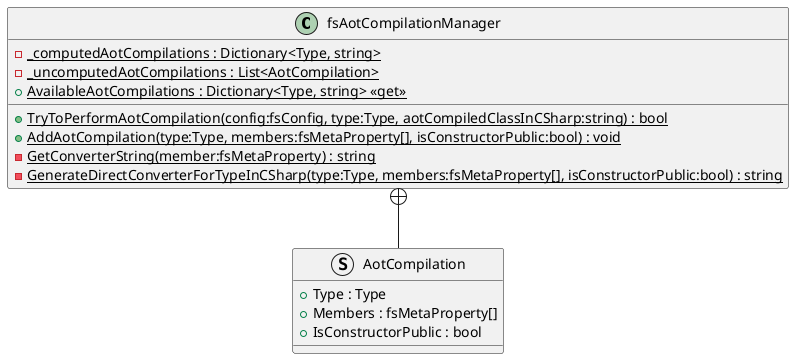 @startuml
class fsAotCompilationManager {
    - {static} _computedAotCompilations : Dictionary<Type, string>
    - {static} _uncomputedAotCompilations : List<AotCompilation>
    + {static} AvailableAotCompilations : Dictionary<Type, string> <<get>>
    + {static} TryToPerformAotCompilation(config:fsConfig, type:Type, aotCompiledClassInCSharp:string) : bool
    + {static} AddAotCompilation(type:Type, members:fsMetaProperty[], isConstructorPublic:bool) : void
    - {static} GetConverterString(member:fsMetaProperty) : string
    - {static} GenerateDirectConverterForTypeInCSharp(type:Type, members:fsMetaProperty[], isConstructorPublic:bool) : string
}
struct AotCompilation {
    + Type : Type
    + Members : fsMetaProperty[]
    + IsConstructorPublic : bool
}
fsAotCompilationManager +-- AotCompilation
@enduml
